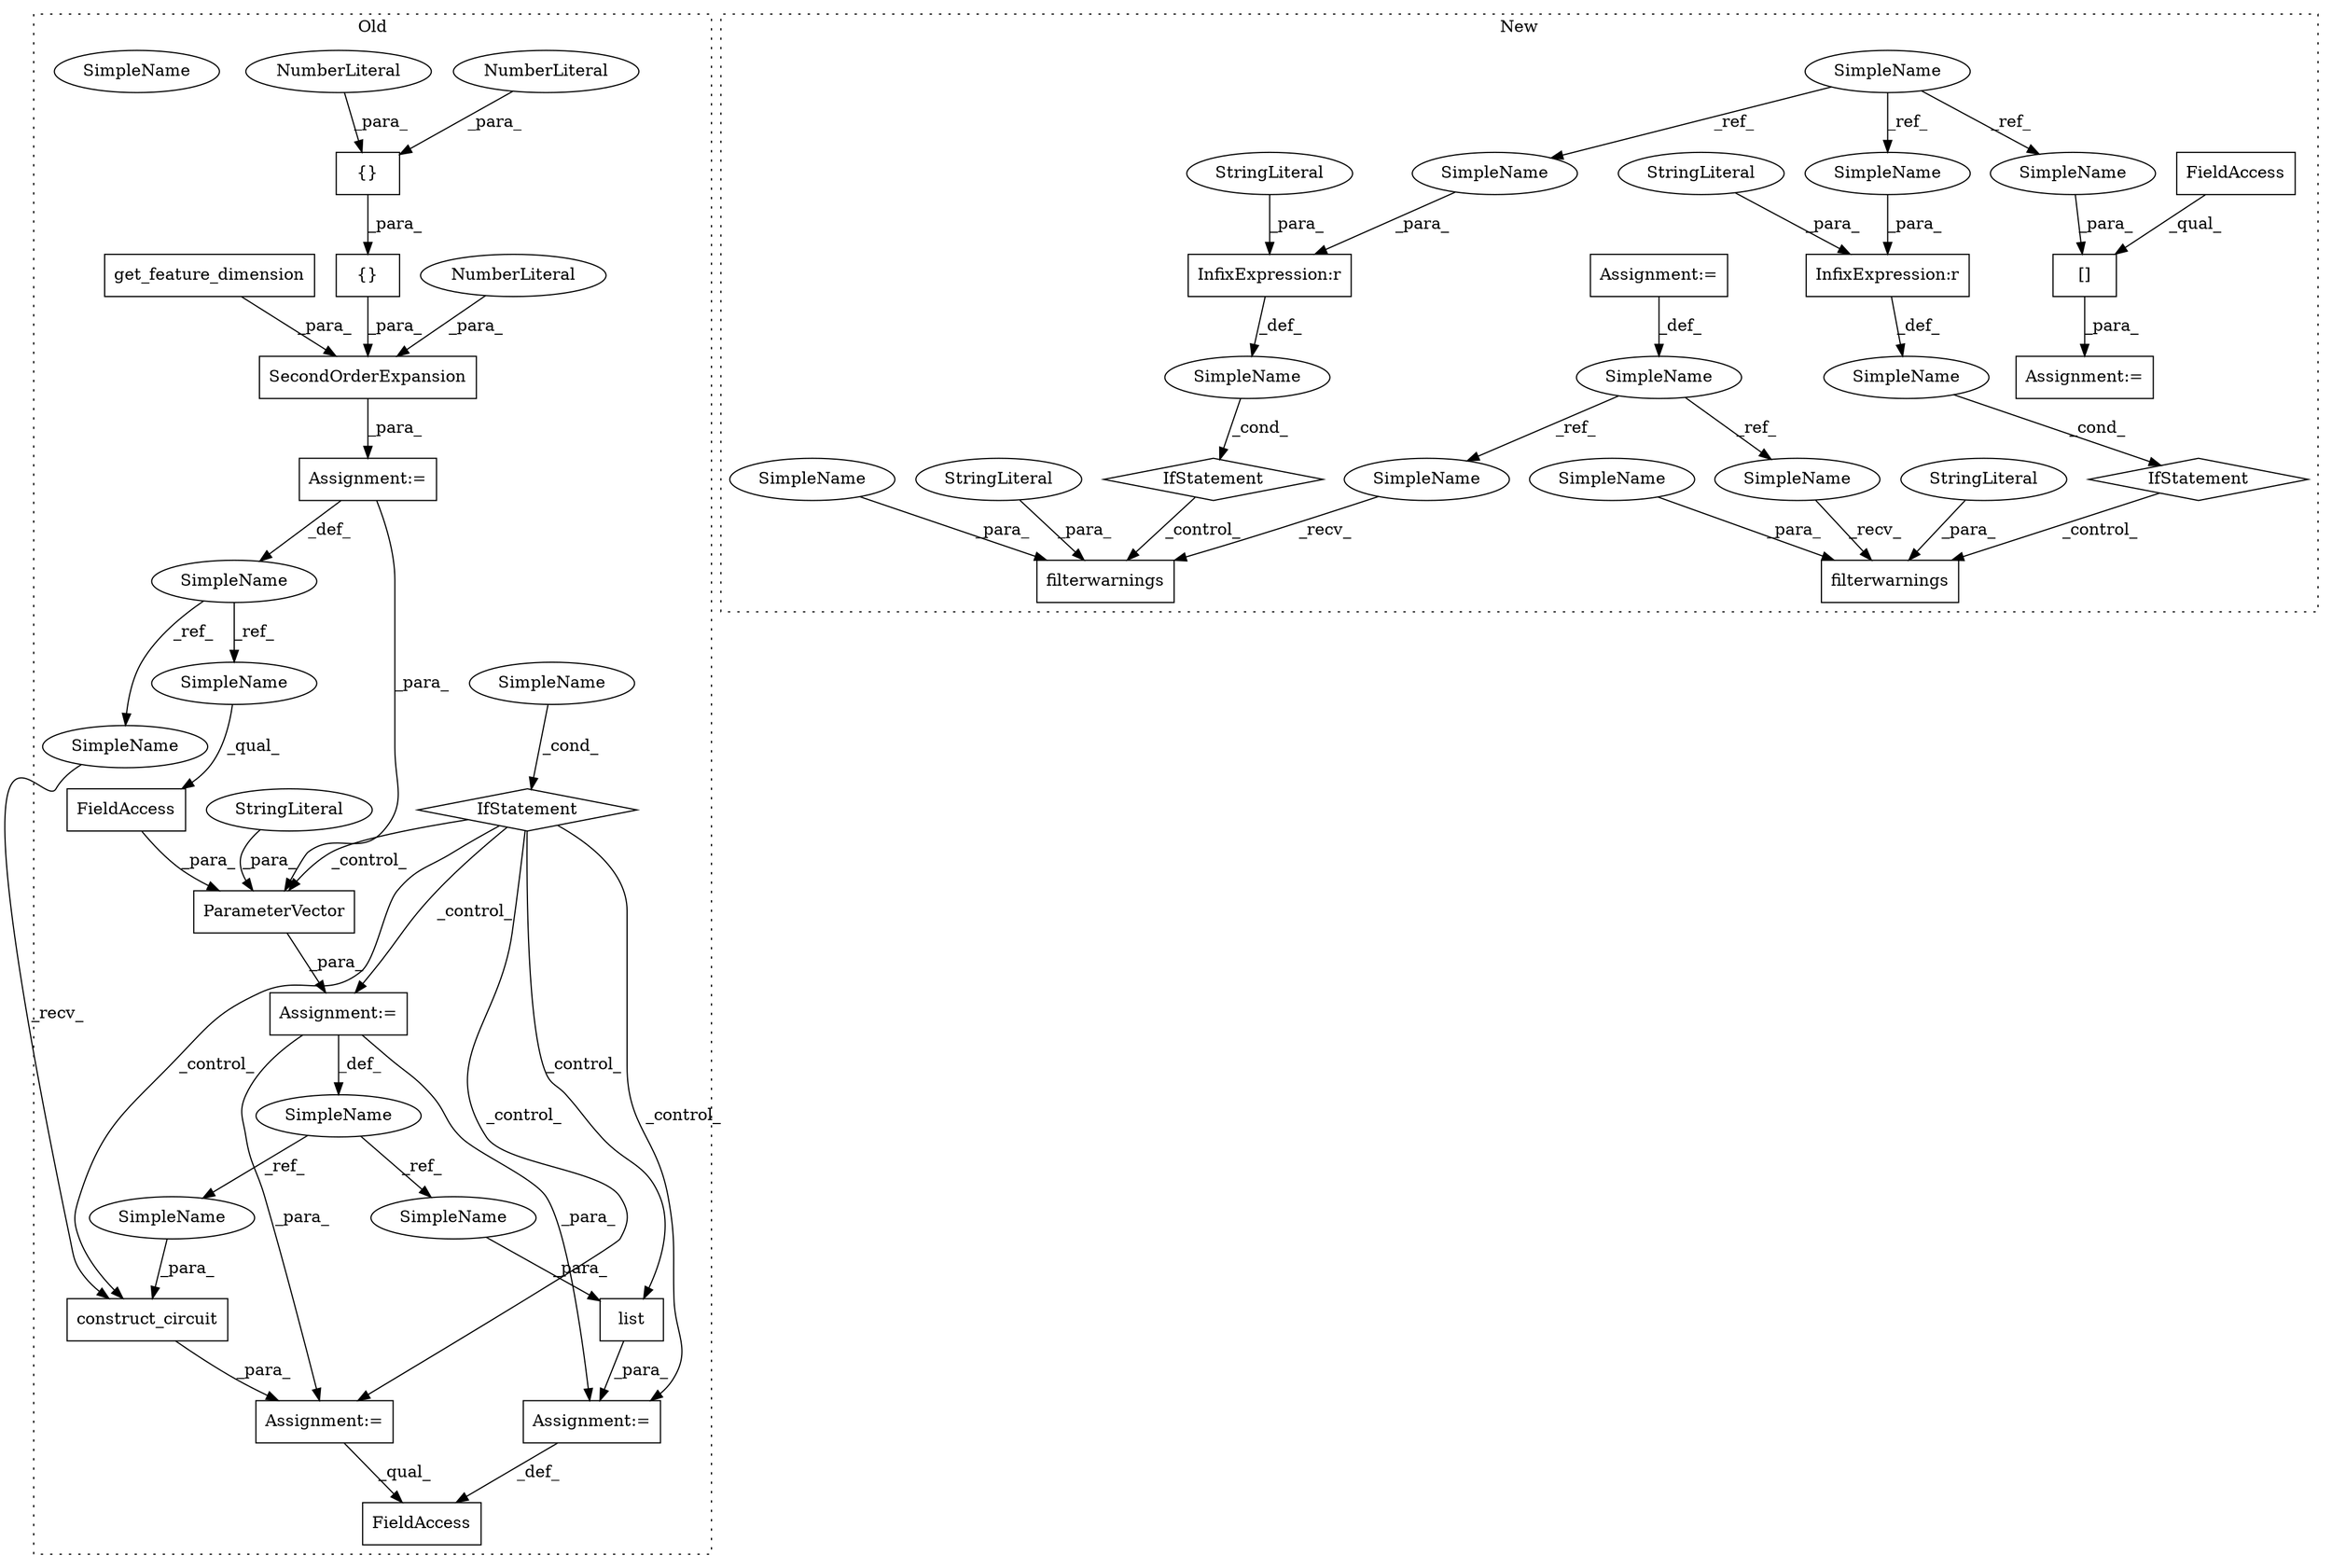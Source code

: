 digraph G {
subgraph cluster0 {
1 [label="get_feature_dimension" a="32" s="9096,9132" l="22,1" shape="box"];
3 [label="SecondOrderExpansion" a="32" s="9075,9154" l="21,1" shape="box"];
4 [label="NumberLiteral" a="34" s="9134" l="1" shape="ellipse"];
5 [label="FieldAccess" a="22" s="9299" l="30" shape="box"];
7 [label="FieldAccess" a="22" s="9209" l="29" shape="box"];
8 [label="SimpleName" a="42" s="9063" l="11" shape="ellipse"];
9 [label="construct_circuit" a="32" s="9271,9290" l="18,1" shape="box"];
11 [label="list" a="32" s="9330,9336" l="5,1" shape="box"];
12 [label="SimpleName" a="42" s="9187" l="1" shape="ellipse"];
15 [label="ParameterVector" a="32" s="9189,9238" l="16,1" shape="box"];
16 [label="StringLiteral" a="45" s="9205" l="3" shape="ellipse"];
26 [label="Assignment:=" a="7" s="9074" l="1" shape="box"];
27 [label="Assignment:=" a="7" s="9258" l="1" shape="box"];
28 [label="Assignment:=" a="7" s="9188" l="1" shape="box"];
31 [label="{}" a="4" s="9148,9152" l="1,1" shape="box"];
33 [label="NumberLiteral" a="34" s="9149" l="1" shape="ellipse"];
34 [label="NumberLiteral" a="34" s="9151" l="1" shape="ellipse"];
35 [label="{}" a="4" s="9147,9153" l="1,1" shape="box"];
36 [label="IfStatement" a="25" s="9161,9177" l="4,2" shape="diamond"];
37 [label="SimpleName" a="42" s="9165" l="12" shape="ellipse"];
38 [label="Assignment:=" a="7" s="9329" l="1" shape="box"];
47 [label="SimpleName" a="42" s="9165" l="12" shape="ellipse"];
48 [label="SimpleName" a="42" s="9209" l="11" shape="ellipse"];
49 [label="SimpleName" a="42" s="9259" l="11" shape="ellipse"];
50 [label="SimpleName" a="42" s="9335" l="1" shape="ellipse"];
51 [label="SimpleName" a="42" s="9289" l="1" shape="ellipse"];
label = "Old";
style="dotted";
}
subgraph cluster1 {
2 [label="[]" a="2" s="9540,9583" l="22,1" shape="box"];
6 [label="FieldAccess" a="22" s="9540" l="21" shape="box"];
10 [label="SimpleName" a="42" s="8306" l="21" shape="ellipse"];
13 [label="InfixExpression:r" a="27" s="9627" l="4" shape="box"];
14 [label="StringLiteral" a="45" s="9631" l="9" shape="ellipse"];
17 [label="IfStatement" a="25" s="9602,9640" l="4,2" shape="diamond"];
18 [label="SimpleName" a="42" s="" l="" shape="ellipse"];
19 [label="filterwarnings" a="32" s="9661,9703" l="15,1" shape="box"];
20 [label="filterwarnings" a="32" s="9868,9910" l="15,1" shape="box"];
21 [label="SimpleName" a="42" s="8535" l="8" shape="ellipse"];
22 [label="StringLiteral" a="45" s="9676" l="8" shape="ellipse"];
23 [label="StringLiteral" a="45" s="9883" l="8" shape="ellipse"];
24 [label="SimpleName" a="42" s="" l="" shape="ellipse"];
25 [label="IfStatement" a="25" s="9809,9847" l="4,2" shape="diamond"];
29 [label="Assignment:=" a="7" s="8535" l="8" shape="box"];
30 [label="Assignment:=" a="7" s="9539" l="1" shape="box"];
32 [label="InfixExpression:r" a="27" s="9834" l="4" shape="box"];
39 [label="StringLiteral" a="45" s="9838" l="9" shape="ellipse"];
40 [label="SimpleName" a="42" s="9859" l="8" shape="ellipse"];
41 [label="SimpleName" a="42" s="9652" l="8" shape="ellipse"];
42 [label="SimpleName" a="42" s="9606" l="21" shape="ellipse"];
43 [label="SimpleName" a="42" s="9813" l="21" shape="ellipse"];
44 [label="SimpleName" a="42" s="9562" l="21" shape="ellipse"];
45 [label="SimpleName" a="42" s="9685" l="18" shape="ellipse"];
46 [label="SimpleName" a="42" s="9892" l="18" shape="ellipse"];
label = "New";
style="dotted";
}
1 -> 3 [label="_para_"];
2 -> 30 [label="_para_"];
3 -> 26 [label="_para_"];
4 -> 3 [label="_para_"];
6 -> 2 [label="_qual_"];
7 -> 15 [label="_para_"];
8 -> 48 [label="_ref_"];
8 -> 49 [label="_ref_"];
9 -> 27 [label="_para_"];
10 -> 42 [label="_ref_"];
10 -> 44 [label="_ref_"];
10 -> 43 [label="_ref_"];
11 -> 38 [label="_para_"];
12 -> 51 [label="_ref_"];
12 -> 50 [label="_ref_"];
13 -> 18 [label="_def_"];
14 -> 13 [label="_para_"];
15 -> 28 [label="_para_"];
16 -> 15 [label="_para_"];
17 -> 19 [label="_control_"];
18 -> 17 [label="_cond_"];
21 -> 41 [label="_ref_"];
21 -> 40 [label="_ref_"];
22 -> 19 [label="_para_"];
23 -> 20 [label="_para_"];
24 -> 25 [label="_cond_"];
25 -> 20 [label="_control_"];
26 -> 8 [label="_def_"];
26 -> 15 [label="_para_"];
27 -> 5 [label="_qual_"];
28 -> 27 [label="_para_"];
28 -> 38 [label="_para_"];
28 -> 12 [label="_def_"];
29 -> 21 [label="_def_"];
31 -> 35 [label="_para_"];
32 -> 24 [label="_def_"];
33 -> 31 [label="_para_"];
34 -> 31 [label="_para_"];
35 -> 3 [label="_para_"];
36 -> 28 [label="_control_"];
36 -> 38 [label="_control_"];
36 -> 15 [label="_control_"];
36 -> 27 [label="_control_"];
36 -> 9 [label="_control_"];
36 -> 11 [label="_control_"];
38 -> 5 [label="_def_"];
39 -> 32 [label="_para_"];
40 -> 20 [label="_recv_"];
41 -> 19 [label="_recv_"];
42 -> 13 [label="_para_"];
43 -> 32 [label="_para_"];
44 -> 2 [label="_para_"];
45 -> 19 [label="_para_"];
46 -> 20 [label="_para_"];
47 -> 36 [label="_cond_"];
48 -> 7 [label="_qual_"];
49 -> 9 [label="_recv_"];
50 -> 11 [label="_para_"];
51 -> 9 [label="_para_"];
}